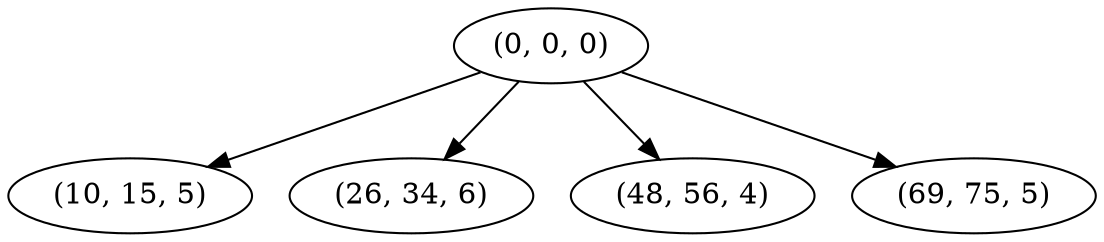 digraph tree {
    "(0, 0, 0)";
    "(10, 15, 5)";
    "(26, 34, 6)";
    "(48, 56, 4)";
    "(69, 75, 5)";
    "(0, 0, 0)" -> "(10, 15, 5)";
    "(0, 0, 0)" -> "(26, 34, 6)";
    "(0, 0, 0)" -> "(48, 56, 4)";
    "(0, 0, 0)" -> "(69, 75, 5)";
}
